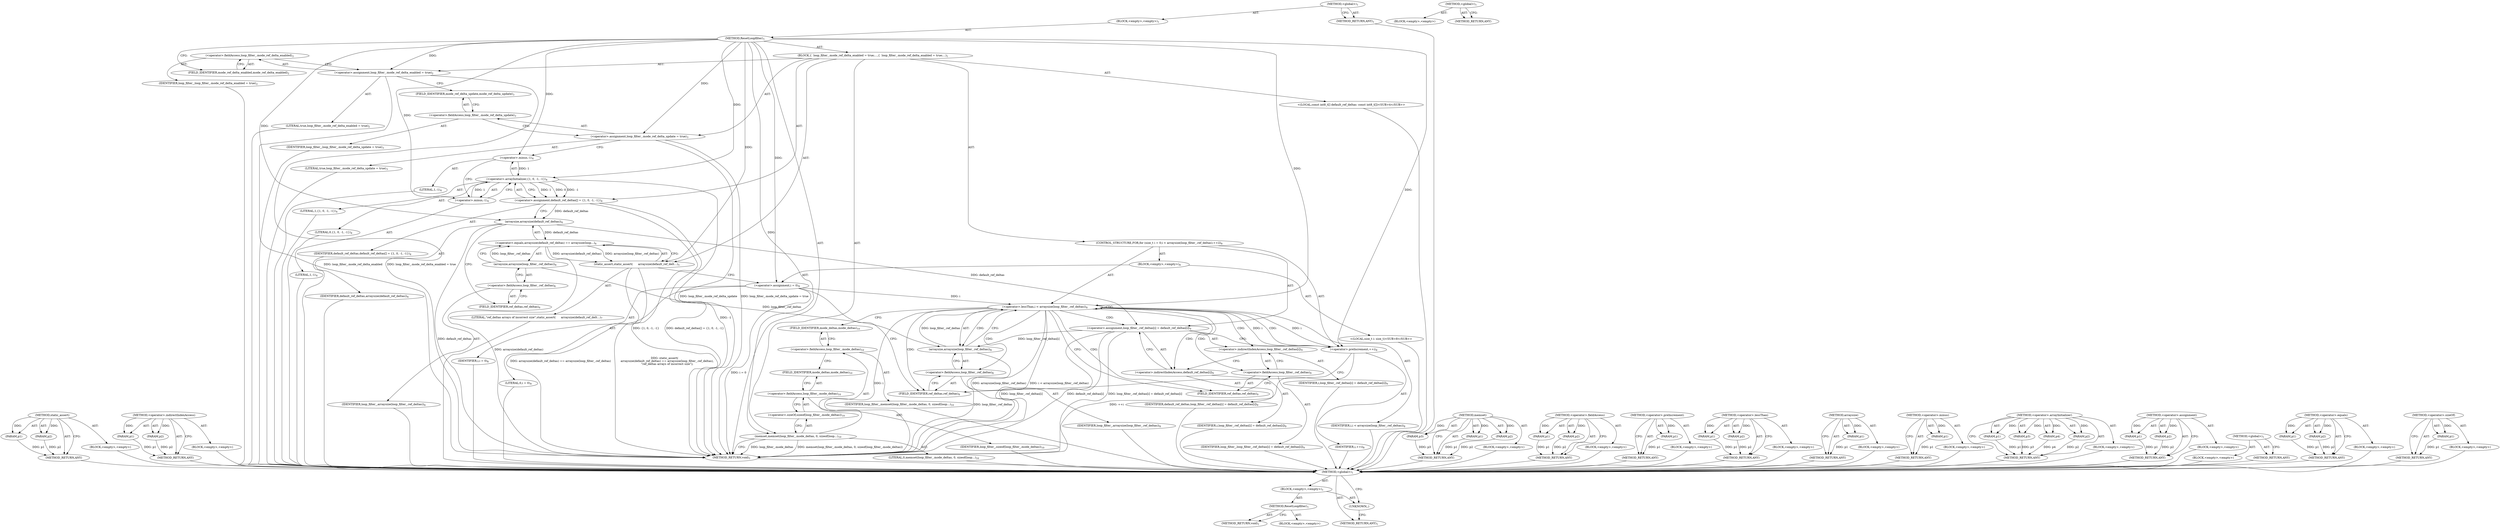 digraph "&lt;global&gt;" {
vulnerable_119 [label=<(METHOD,static_assert)>];
vulnerable_120 [label=<(PARAM,p1)>];
vulnerable_121 [label=<(PARAM,p2)>];
vulnerable_122 [label=<(BLOCK,&lt;empty&gt;,&lt;empty&gt;)>];
vulnerable_123 [label=<(METHOD_RETURN,ANY)>];
vulnerable_142 [label=<(METHOD,&lt;operator&gt;.indirectIndexAccess)>];
vulnerable_143 [label=<(PARAM,p1)>];
vulnerable_144 [label=<(PARAM,p2)>];
vulnerable_145 [label=<(BLOCK,&lt;empty&gt;,&lt;empty&gt;)>];
vulnerable_146 [label=<(METHOD_RETURN,ANY)>];
vulnerable_6 [label=<(METHOD,&lt;global&gt;)<SUB>1</SUB>>];
vulnerable_7 [label=<(BLOCK,&lt;empty&gt;,&lt;empty&gt;)<SUB>1</SUB>>];
vulnerable_8 [label=<(METHOD,ResetLoopfilter)<SUB>1</SUB>>];
vulnerable_9 [label=<(BLOCK,{
  loop_filter_.mode_ref_delta_enabled = true;...,{
  loop_filter_.mode_ref_delta_enabled = true;...)<SUB>1</SUB>>];
vulnerable_10 [label=<(&lt;operator&gt;.assignment,loop_filter_.mode_ref_delta_enabled = true)<SUB>2</SUB>>];
vulnerable_11 [label=<(&lt;operator&gt;.fieldAccess,loop_filter_.mode_ref_delta_enabled)<SUB>2</SUB>>];
vulnerable_12 [label=<(IDENTIFIER,loop_filter_,loop_filter_.mode_ref_delta_enabled = true)<SUB>2</SUB>>];
vulnerable_13 [label=<(FIELD_IDENTIFIER,mode_ref_delta_enabled,mode_ref_delta_enabled)<SUB>2</SUB>>];
vulnerable_14 [label=<(LITERAL,true,loop_filter_.mode_ref_delta_enabled = true)<SUB>2</SUB>>];
vulnerable_15 [label=<(&lt;operator&gt;.assignment,loop_filter_.mode_ref_delta_update = true)<SUB>3</SUB>>];
vulnerable_16 [label=<(&lt;operator&gt;.fieldAccess,loop_filter_.mode_ref_delta_update)<SUB>3</SUB>>];
vulnerable_17 [label=<(IDENTIFIER,loop_filter_,loop_filter_.mode_ref_delta_update = true)<SUB>3</SUB>>];
vulnerable_18 [label=<(FIELD_IDENTIFIER,mode_ref_delta_update,mode_ref_delta_update)<SUB>3</SUB>>];
vulnerable_19 [label=<(LITERAL,true,loop_filter_.mode_ref_delta_update = true)<SUB>3</SUB>>];
vulnerable_20 [label="<(LOCAL,const int8_t[] default_ref_deltas: const int8_t[])<SUB>4</SUB>>"];
vulnerable_21 [label=<(&lt;operator&gt;.assignment,default_ref_deltas[] = {1, 0, -1, -1})<SUB>4</SUB>>];
vulnerable_22 [label=<(IDENTIFIER,default_ref_deltas,default_ref_deltas[] = {1, 0, -1, -1})<SUB>4</SUB>>];
vulnerable_23 [label=<(&lt;operator&gt;.arrayInitializer,{1, 0, -1, -1})<SUB>4</SUB>>];
vulnerable_24 [label=<(LITERAL,1,{1, 0, -1, -1})<SUB>4</SUB>>];
vulnerable_25 [label=<(LITERAL,0,{1, 0, -1, -1})<SUB>4</SUB>>];
vulnerable_26 [label=<(&lt;operator&gt;.minus,-1)<SUB>4</SUB>>];
vulnerable_27 [label=<(LITERAL,1,-1)<SUB>4</SUB>>];
vulnerable_28 [label=<(&lt;operator&gt;.minus,-1)<SUB>4</SUB>>];
vulnerable_29 [label=<(LITERAL,1,-1)<SUB>4</SUB>>];
vulnerable_30 [label=<(static_assert,static_assert(
      arraysize(default_ref_delt...)<SUB>5</SUB>>];
vulnerable_31 [label=<(&lt;operator&gt;.equals,arraysize(default_ref_deltas) == arraysize(loop...)<SUB>6</SUB>>];
vulnerable_32 [label=<(arraysize,arraysize(default_ref_deltas))<SUB>6</SUB>>];
vulnerable_33 [label=<(IDENTIFIER,default_ref_deltas,arraysize(default_ref_deltas))<SUB>6</SUB>>];
vulnerable_34 [label=<(arraysize,arraysize(loop_filter_.ref_deltas))<SUB>6</SUB>>];
vulnerable_35 [label=<(&lt;operator&gt;.fieldAccess,loop_filter_.ref_deltas)<SUB>6</SUB>>];
vulnerable_36 [label=<(IDENTIFIER,loop_filter_,arraysize(loop_filter_.ref_deltas))<SUB>6</SUB>>];
vulnerable_37 [label=<(FIELD_IDENTIFIER,ref_deltas,ref_deltas)<SUB>6</SUB>>];
vulnerable_38 [label=<(LITERAL,&quot;ref_deltas arrays of incorrect size&quot;,static_assert(
      arraysize(default_ref_delt...)<SUB>7</SUB>>];
vulnerable_39 [label=<(CONTROL_STRUCTURE,FOR,for (size_t i = 0;i &lt; arraysize(loop_filter_.ref_deltas);++i))<SUB>8</SUB>>];
vulnerable_40 [label=<(BLOCK,&lt;empty&gt;,&lt;empty&gt;)<SUB>8</SUB>>];
vulnerable_41 [label="<(LOCAL,size_t i: size_t)<SUB>8</SUB>>"];
vulnerable_42 [label=<(&lt;operator&gt;.assignment,i = 0)<SUB>8</SUB>>];
vulnerable_43 [label=<(IDENTIFIER,i,i = 0)<SUB>8</SUB>>];
vulnerable_44 [label=<(LITERAL,0,i = 0)<SUB>8</SUB>>];
vulnerable_45 [label=<(&lt;operator&gt;.lessThan,i &lt; arraysize(loop_filter_.ref_deltas))<SUB>8</SUB>>];
vulnerable_46 [label=<(IDENTIFIER,i,i &lt; arraysize(loop_filter_.ref_deltas))<SUB>8</SUB>>];
vulnerable_47 [label=<(arraysize,arraysize(loop_filter_.ref_deltas))<SUB>8</SUB>>];
vulnerable_48 [label=<(&lt;operator&gt;.fieldAccess,loop_filter_.ref_deltas)<SUB>8</SUB>>];
vulnerable_49 [label=<(IDENTIFIER,loop_filter_,arraysize(loop_filter_.ref_deltas))<SUB>8</SUB>>];
vulnerable_50 [label=<(FIELD_IDENTIFIER,ref_deltas,ref_deltas)<SUB>8</SUB>>];
vulnerable_51 [label=<(&lt;operator&gt;.preIncrement,++i)<SUB>8</SUB>>];
vulnerable_52 [label=<(IDENTIFIER,i,++i)<SUB>8</SUB>>];
vulnerable_53 [label=<(&lt;operator&gt;.assignment,loop_filter_.ref_deltas[i] = default_ref_deltas[i])<SUB>9</SUB>>];
vulnerable_54 [label=<(&lt;operator&gt;.indirectIndexAccess,loop_filter_.ref_deltas[i])<SUB>9</SUB>>];
vulnerable_55 [label=<(&lt;operator&gt;.fieldAccess,loop_filter_.ref_deltas)<SUB>9</SUB>>];
vulnerable_56 [label=<(IDENTIFIER,loop_filter_,loop_filter_.ref_deltas[i] = default_ref_deltas[i])<SUB>9</SUB>>];
vulnerable_57 [label=<(FIELD_IDENTIFIER,ref_deltas,ref_deltas)<SUB>9</SUB>>];
vulnerable_58 [label=<(IDENTIFIER,i,loop_filter_.ref_deltas[i] = default_ref_deltas[i])<SUB>9</SUB>>];
vulnerable_59 [label=<(&lt;operator&gt;.indirectIndexAccess,default_ref_deltas[i])<SUB>9</SUB>>];
vulnerable_60 [label=<(IDENTIFIER,default_ref_deltas,loop_filter_.ref_deltas[i] = default_ref_deltas[i])<SUB>9</SUB>>];
vulnerable_61 [label=<(IDENTIFIER,i,loop_filter_.ref_deltas[i] = default_ref_deltas[i])<SUB>9</SUB>>];
vulnerable_62 [label=<(memset,memset(loop_filter_.mode_deltas, 0, sizeof(loop...)<SUB>10</SUB>>];
vulnerable_63 [label=<(&lt;operator&gt;.fieldAccess,loop_filter_.mode_deltas)<SUB>10</SUB>>];
vulnerable_64 [label=<(IDENTIFIER,loop_filter_,memset(loop_filter_.mode_deltas, 0, sizeof(loop...)<SUB>10</SUB>>];
vulnerable_65 [label=<(FIELD_IDENTIFIER,mode_deltas,mode_deltas)<SUB>10</SUB>>];
vulnerable_66 [label=<(LITERAL,0,memset(loop_filter_.mode_deltas, 0, sizeof(loop...)<SUB>10</SUB>>];
vulnerable_67 [label=<(&lt;operator&gt;.sizeOf,sizeof(loop_filter_.mode_deltas))<SUB>10</SUB>>];
vulnerable_68 [label=<(&lt;operator&gt;.fieldAccess,loop_filter_.mode_deltas)<SUB>10</SUB>>];
vulnerable_69 [label=<(IDENTIFIER,loop_filter_,sizeof(loop_filter_.mode_deltas))<SUB>10</SUB>>];
vulnerable_70 [label=<(FIELD_IDENTIFIER,mode_deltas,mode_deltas)<SUB>10</SUB>>];
vulnerable_71 [label=<(METHOD_RETURN,void)<SUB>1</SUB>>];
vulnerable_73 [label=<(METHOD_RETURN,ANY)<SUB>1</SUB>>];
vulnerable_147 [label=<(METHOD,memset)>];
vulnerable_148 [label=<(PARAM,p1)>];
vulnerable_149 [label=<(PARAM,p2)>];
vulnerable_150 [label=<(PARAM,p3)>];
vulnerable_151 [label=<(BLOCK,&lt;empty&gt;,&lt;empty&gt;)>];
vulnerable_152 [label=<(METHOD_RETURN,ANY)>];
vulnerable_103 [label=<(METHOD,&lt;operator&gt;.fieldAccess)>];
vulnerable_104 [label=<(PARAM,p1)>];
vulnerable_105 [label=<(PARAM,p2)>];
vulnerable_106 [label=<(BLOCK,&lt;empty&gt;,&lt;empty&gt;)>];
vulnerable_107 [label=<(METHOD_RETURN,ANY)>];
vulnerable_138 [label=<(METHOD,&lt;operator&gt;.preIncrement)>];
vulnerable_139 [label=<(PARAM,p1)>];
vulnerable_140 [label=<(BLOCK,&lt;empty&gt;,&lt;empty&gt;)>];
vulnerable_141 [label=<(METHOD_RETURN,ANY)>];
vulnerable_133 [label=<(METHOD,&lt;operator&gt;.lessThan)>];
vulnerable_134 [label=<(PARAM,p1)>];
vulnerable_135 [label=<(PARAM,p2)>];
vulnerable_136 [label=<(BLOCK,&lt;empty&gt;,&lt;empty&gt;)>];
vulnerable_137 [label=<(METHOD_RETURN,ANY)>];
vulnerable_129 [label=<(METHOD,arraysize)>];
vulnerable_130 [label=<(PARAM,p1)>];
vulnerable_131 [label=<(BLOCK,&lt;empty&gt;,&lt;empty&gt;)>];
vulnerable_132 [label=<(METHOD_RETURN,ANY)>];
vulnerable_115 [label=<(METHOD,&lt;operator&gt;.minus)>];
vulnerable_116 [label=<(PARAM,p1)>];
vulnerable_117 [label=<(BLOCK,&lt;empty&gt;,&lt;empty&gt;)>];
vulnerable_118 [label=<(METHOD_RETURN,ANY)>];
vulnerable_108 [label=<(METHOD,&lt;operator&gt;.arrayInitializer)>];
vulnerable_109 [label=<(PARAM,p1)>];
vulnerable_110 [label=<(PARAM,p2)>];
vulnerable_111 [label=<(PARAM,p3)>];
vulnerable_112 [label=<(PARAM,p4)>];
vulnerable_113 [label=<(BLOCK,&lt;empty&gt;,&lt;empty&gt;)>];
vulnerable_114 [label=<(METHOD_RETURN,ANY)>];
vulnerable_98 [label=<(METHOD,&lt;operator&gt;.assignment)>];
vulnerable_99 [label=<(PARAM,p1)>];
vulnerable_100 [label=<(PARAM,p2)>];
vulnerable_101 [label=<(BLOCK,&lt;empty&gt;,&lt;empty&gt;)>];
vulnerable_102 [label=<(METHOD_RETURN,ANY)>];
vulnerable_92 [label=<(METHOD,&lt;global&gt;)<SUB>1</SUB>>];
vulnerable_93 [label=<(BLOCK,&lt;empty&gt;,&lt;empty&gt;)>];
vulnerable_94 [label=<(METHOD_RETURN,ANY)>];
vulnerable_124 [label=<(METHOD,&lt;operator&gt;.equals)>];
vulnerable_125 [label=<(PARAM,p1)>];
vulnerable_126 [label=<(PARAM,p2)>];
vulnerable_127 [label=<(BLOCK,&lt;empty&gt;,&lt;empty&gt;)>];
vulnerable_128 [label=<(METHOD_RETURN,ANY)>];
vulnerable_153 [label=<(METHOD,&lt;operator&gt;.sizeOf)>];
vulnerable_154 [label=<(PARAM,p1)>];
vulnerable_155 [label=<(BLOCK,&lt;empty&gt;,&lt;empty&gt;)>];
vulnerable_156 [label=<(METHOD_RETURN,ANY)>];
fixed_6 [label=<(METHOD,&lt;global&gt;)<SUB>1</SUB>>];
fixed_7 [label=<(BLOCK,&lt;empty&gt;,&lt;empty&gt;)<SUB>1</SUB>>];
fixed_8 [label=<(METHOD,ResetLoopfilter)<SUB>1</SUB>>];
fixed_9 [label=<(BLOCK,&lt;empty&gt;,&lt;empty&gt;)>];
fixed_10 [label=<(METHOD_RETURN,void)<SUB>1</SUB>>];
fixed_12 [label=<(UNKNOWN,,)>];
fixed_13 [label=<(METHOD_RETURN,ANY)<SUB>1</SUB>>];
fixed_20 [label=<(METHOD,&lt;global&gt;)<SUB>1</SUB>>];
fixed_21 [label=<(BLOCK,&lt;empty&gt;,&lt;empty&gt;)>];
fixed_22 [label=<(METHOD_RETURN,ANY)>];
vulnerable_119 -> vulnerable_120  [key=0, label="AST: "];
vulnerable_119 -> vulnerable_120  [key=1, label="DDG: "];
vulnerable_119 -> vulnerable_122  [key=0, label="AST: "];
vulnerable_119 -> vulnerable_121  [key=0, label="AST: "];
vulnerable_119 -> vulnerable_121  [key=1, label="DDG: "];
vulnerable_119 -> vulnerable_123  [key=0, label="AST: "];
vulnerable_119 -> vulnerable_123  [key=1, label="CFG: "];
vulnerable_120 -> vulnerable_123  [key=0, label="DDG: p1"];
vulnerable_121 -> vulnerable_123  [key=0, label="DDG: p2"];
vulnerable_122 -> fixed_6  [key=0];
vulnerable_123 -> fixed_6  [key=0];
vulnerable_142 -> vulnerable_143  [key=0, label="AST: "];
vulnerable_142 -> vulnerable_143  [key=1, label="DDG: "];
vulnerable_142 -> vulnerable_145  [key=0, label="AST: "];
vulnerable_142 -> vulnerable_144  [key=0, label="AST: "];
vulnerable_142 -> vulnerable_144  [key=1, label="DDG: "];
vulnerable_142 -> vulnerable_146  [key=0, label="AST: "];
vulnerable_142 -> vulnerable_146  [key=1, label="CFG: "];
vulnerable_143 -> vulnerable_146  [key=0, label="DDG: p1"];
vulnerable_144 -> vulnerable_146  [key=0, label="DDG: p2"];
vulnerable_145 -> fixed_6  [key=0];
vulnerable_146 -> fixed_6  [key=0];
vulnerable_6 -> vulnerable_7  [key=0, label="AST: "];
vulnerable_6 -> vulnerable_73  [key=0, label="AST: "];
vulnerable_6 -> vulnerable_73  [key=1, label="CFG: "];
vulnerable_7 -> vulnerable_8  [key=0, label="AST: "];
vulnerable_8 -> vulnerable_9  [key=0, label="AST: "];
vulnerable_8 -> vulnerable_71  [key=0, label="AST: "];
vulnerable_8 -> vulnerable_13  [key=0, label="CFG: "];
vulnerable_8 -> vulnerable_10  [key=0, label="DDG: "];
vulnerable_8 -> vulnerable_15  [key=0, label="DDG: "];
vulnerable_8 -> vulnerable_30  [key=0, label="DDG: "];
vulnerable_8 -> vulnerable_62  [key=0, label="DDG: "];
vulnerable_8 -> vulnerable_23  [key=0, label="DDG: "];
vulnerable_8 -> vulnerable_42  [key=0, label="DDG: "];
vulnerable_8 -> vulnerable_45  [key=0, label="DDG: "];
vulnerable_8 -> vulnerable_51  [key=0, label="DDG: "];
vulnerable_8 -> vulnerable_26  [key=0, label="DDG: "];
vulnerable_8 -> vulnerable_28  [key=0, label="DDG: "];
vulnerable_8 -> vulnerable_32  [key=0, label="DDG: "];
vulnerable_9 -> vulnerable_10  [key=0, label="AST: "];
vulnerable_9 -> vulnerable_15  [key=0, label="AST: "];
vulnerable_9 -> vulnerable_20  [key=0, label="AST: "];
vulnerable_9 -> vulnerable_21  [key=0, label="AST: "];
vulnerable_9 -> vulnerable_30  [key=0, label="AST: "];
vulnerable_9 -> vulnerable_39  [key=0, label="AST: "];
vulnerable_9 -> vulnerable_62  [key=0, label="AST: "];
vulnerable_10 -> vulnerable_11  [key=0, label="AST: "];
vulnerable_10 -> vulnerable_14  [key=0, label="AST: "];
vulnerable_10 -> vulnerable_18  [key=0, label="CFG: "];
vulnerable_10 -> vulnerable_71  [key=0, label="DDG: loop_filter_.mode_ref_delta_enabled"];
vulnerable_10 -> vulnerable_71  [key=1, label="DDG: loop_filter_.mode_ref_delta_enabled = true"];
vulnerable_11 -> vulnerable_12  [key=0, label="AST: "];
vulnerable_11 -> vulnerable_13  [key=0, label="AST: "];
vulnerable_11 -> vulnerable_10  [key=0, label="CFG: "];
vulnerable_12 -> fixed_6  [key=0];
vulnerable_13 -> vulnerable_11  [key=0, label="CFG: "];
vulnerable_14 -> fixed_6  [key=0];
vulnerable_15 -> vulnerable_16  [key=0, label="AST: "];
vulnerable_15 -> vulnerable_19  [key=0, label="AST: "];
vulnerable_15 -> vulnerable_26  [key=0, label="CFG: "];
vulnerable_15 -> vulnerable_71  [key=0, label="DDG: loop_filter_.mode_ref_delta_update"];
vulnerable_15 -> vulnerable_71  [key=1, label="DDG: loop_filter_.mode_ref_delta_update = true"];
vulnerable_16 -> vulnerable_17  [key=0, label="AST: "];
vulnerable_16 -> vulnerable_18  [key=0, label="AST: "];
vulnerable_16 -> vulnerable_15  [key=0, label="CFG: "];
vulnerable_17 -> fixed_6  [key=0];
vulnerable_18 -> vulnerable_16  [key=0, label="CFG: "];
vulnerable_19 -> fixed_6  [key=0];
vulnerable_20 -> fixed_6  [key=0];
vulnerable_21 -> vulnerable_22  [key=0, label="AST: "];
vulnerable_21 -> vulnerable_23  [key=0, label="AST: "];
vulnerable_21 -> vulnerable_32  [key=0, label="CFG: "];
vulnerable_21 -> vulnerable_32  [key=1, label="DDG: default_ref_deltas"];
vulnerable_21 -> vulnerable_71  [key=0, label="DDG: {1, 0, -1, -1}"];
vulnerable_21 -> vulnerable_71  [key=1, label="DDG: default_ref_deltas[] = {1, 0, -1, -1}"];
vulnerable_22 -> fixed_6  [key=0];
vulnerable_23 -> vulnerable_24  [key=0, label="AST: "];
vulnerable_23 -> vulnerable_25  [key=0, label="AST: "];
vulnerable_23 -> vulnerable_26  [key=0, label="AST: "];
vulnerable_23 -> vulnerable_28  [key=0, label="AST: "];
vulnerable_23 -> vulnerable_21  [key=0, label="CFG: "];
vulnerable_23 -> vulnerable_21  [key=1, label="DDG: 1"];
vulnerable_23 -> vulnerable_21  [key=2, label="DDG: 0"];
vulnerable_23 -> vulnerable_21  [key=3, label="DDG: -1"];
vulnerable_23 -> vulnerable_71  [key=0, label="DDG: -1"];
vulnerable_24 -> fixed_6  [key=0];
vulnerable_25 -> fixed_6  [key=0];
vulnerable_26 -> vulnerable_27  [key=0, label="AST: "];
vulnerable_26 -> vulnerable_28  [key=0, label="CFG: "];
vulnerable_26 -> vulnerable_23  [key=0, label="DDG: 1"];
vulnerable_27 -> fixed_6  [key=0];
vulnerable_28 -> vulnerable_29  [key=0, label="AST: "];
vulnerable_28 -> vulnerable_23  [key=0, label="CFG: "];
vulnerable_28 -> vulnerable_23  [key=1, label="DDG: 1"];
vulnerable_29 -> fixed_6  [key=0];
vulnerable_30 -> vulnerable_31  [key=0, label="AST: "];
vulnerable_30 -> vulnerable_38  [key=0, label="AST: "];
vulnerable_30 -> vulnerable_42  [key=0, label="CFG: "];
vulnerable_30 -> vulnerable_71  [key=0, label="DDG: arraysize(default_ref_deltas) == arraysize(loop_filter_.ref_deltas)"];
vulnerable_30 -> vulnerable_71  [key=1, label="DDG: static_assert(
      arraysize(default_ref_deltas) == arraysize(loop_filter_.ref_deltas),
      &quot;ref_deltas arrays of incorrect size&quot;);"];
vulnerable_31 -> vulnerable_32  [key=0, label="AST: "];
vulnerable_31 -> vulnerable_34  [key=0, label="AST: "];
vulnerable_31 -> vulnerable_30  [key=0, label="CFG: "];
vulnerable_31 -> vulnerable_30  [key=1, label="DDG: arraysize(default_ref_deltas)"];
vulnerable_31 -> vulnerable_30  [key=2, label="DDG: arraysize(loop_filter_.ref_deltas)"];
vulnerable_31 -> vulnerable_71  [key=0, label="DDG: arraysize(default_ref_deltas)"];
vulnerable_32 -> vulnerable_33  [key=0, label="AST: "];
vulnerable_32 -> vulnerable_37  [key=0, label="CFG: "];
vulnerable_32 -> vulnerable_71  [key=0, label="DDG: default_ref_deltas"];
vulnerable_32 -> vulnerable_53  [key=0, label="DDG: default_ref_deltas"];
vulnerable_32 -> vulnerable_31  [key=0, label="DDG: default_ref_deltas"];
vulnerable_33 -> fixed_6  [key=0];
vulnerable_34 -> vulnerable_35  [key=0, label="AST: "];
vulnerable_34 -> vulnerable_31  [key=0, label="CFG: "];
vulnerable_34 -> vulnerable_31  [key=1, label="DDG: loop_filter_.ref_deltas"];
vulnerable_34 -> vulnerable_47  [key=0, label="DDG: loop_filter_.ref_deltas"];
vulnerable_35 -> vulnerable_36  [key=0, label="AST: "];
vulnerable_35 -> vulnerable_37  [key=0, label="AST: "];
vulnerable_35 -> vulnerable_34  [key=0, label="CFG: "];
vulnerable_36 -> fixed_6  [key=0];
vulnerable_37 -> vulnerable_35  [key=0, label="CFG: "];
vulnerable_38 -> fixed_6  [key=0];
vulnerable_39 -> vulnerable_40  [key=0, label="AST: "];
vulnerable_39 -> vulnerable_45  [key=0, label="AST: "];
vulnerable_39 -> vulnerable_51  [key=0, label="AST: "];
vulnerable_39 -> vulnerable_53  [key=0, label="AST: "];
vulnerable_40 -> vulnerable_41  [key=0, label="AST: "];
vulnerable_40 -> vulnerable_42  [key=0, label="AST: "];
vulnerable_41 -> fixed_6  [key=0];
vulnerable_42 -> vulnerable_43  [key=0, label="AST: "];
vulnerable_42 -> vulnerable_44  [key=0, label="AST: "];
vulnerable_42 -> vulnerable_50  [key=0, label="CFG: "];
vulnerable_42 -> vulnerable_71  [key=0, label="DDG: i = 0"];
vulnerable_42 -> vulnerable_45  [key=0, label="DDG: i"];
vulnerable_43 -> fixed_6  [key=0];
vulnerable_44 -> fixed_6  [key=0];
vulnerable_45 -> vulnerable_46  [key=0, label="AST: "];
vulnerable_45 -> vulnerable_47  [key=0, label="AST: "];
vulnerable_45 -> vulnerable_47  [key=1, label="CDG: "];
vulnerable_45 -> vulnerable_57  [key=0, label="CFG: "];
vulnerable_45 -> vulnerable_57  [key=1, label="CDG: "];
vulnerable_45 -> vulnerable_65  [key=0, label="CFG: "];
vulnerable_45 -> vulnerable_71  [key=0, label="DDG: i"];
vulnerable_45 -> vulnerable_71  [key=1, label="DDG: arraysize(loop_filter_.ref_deltas)"];
vulnerable_45 -> vulnerable_71  [key=2, label="DDG: i &lt; arraysize(loop_filter_.ref_deltas)"];
vulnerable_45 -> vulnerable_51  [key=0, label="DDG: i"];
vulnerable_45 -> vulnerable_51  [key=1, label="CDG: "];
vulnerable_45 -> vulnerable_48  [key=0, label="CDG: "];
vulnerable_45 -> vulnerable_50  [key=0, label="CDG: "];
vulnerable_45 -> vulnerable_59  [key=0, label="CDG: "];
vulnerable_45 -> vulnerable_55  [key=0, label="CDG: "];
vulnerable_45 -> vulnerable_53  [key=0, label="CDG: "];
vulnerable_45 -> vulnerable_54  [key=0, label="CDG: "];
vulnerable_45 -> vulnerable_45  [key=0, label="CDG: "];
vulnerable_46 -> fixed_6  [key=0];
vulnerable_47 -> vulnerable_48  [key=0, label="AST: "];
vulnerable_47 -> vulnerable_45  [key=0, label="CFG: "];
vulnerable_47 -> vulnerable_45  [key=1, label="DDG: loop_filter_.ref_deltas"];
vulnerable_47 -> vulnerable_71  [key=0, label="DDG: loop_filter_.ref_deltas"];
vulnerable_48 -> vulnerable_49  [key=0, label="AST: "];
vulnerable_48 -> vulnerable_50  [key=0, label="AST: "];
vulnerable_48 -> vulnerable_47  [key=0, label="CFG: "];
vulnerable_49 -> fixed_6  [key=0];
vulnerable_50 -> vulnerable_48  [key=0, label="CFG: "];
vulnerable_51 -> vulnerable_52  [key=0, label="AST: "];
vulnerable_51 -> vulnerable_50  [key=0, label="CFG: "];
vulnerable_51 -> vulnerable_71  [key=0, label="DDG: ++i"];
vulnerable_51 -> vulnerable_45  [key=0, label="DDG: i"];
vulnerable_52 -> fixed_6  [key=0];
vulnerable_53 -> vulnerable_54  [key=0, label="AST: "];
vulnerable_53 -> vulnerable_59  [key=0, label="AST: "];
vulnerable_53 -> vulnerable_51  [key=0, label="CFG: "];
vulnerable_53 -> vulnerable_71  [key=0, label="DDG: loop_filter_.ref_deltas[i]"];
vulnerable_53 -> vulnerable_71  [key=1, label="DDG: default_ref_deltas[i]"];
vulnerable_53 -> vulnerable_71  [key=2, label="DDG: loop_filter_.ref_deltas[i] = default_ref_deltas[i]"];
vulnerable_53 -> vulnerable_47  [key=0, label="DDG: loop_filter_.ref_deltas[i]"];
vulnerable_54 -> vulnerable_55  [key=0, label="AST: "];
vulnerable_54 -> vulnerable_58  [key=0, label="AST: "];
vulnerable_54 -> vulnerable_59  [key=0, label="CFG: "];
vulnerable_55 -> vulnerable_56  [key=0, label="AST: "];
vulnerable_55 -> vulnerable_57  [key=0, label="AST: "];
vulnerable_55 -> vulnerable_54  [key=0, label="CFG: "];
vulnerable_56 -> fixed_6  [key=0];
vulnerable_57 -> vulnerable_55  [key=0, label="CFG: "];
vulnerable_58 -> fixed_6  [key=0];
vulnerable_59 -> vulnerable_60  [key=0, label="AST: "];
vulnerable_59 -> vulnerable_61  [key=0, label="AST: "];
vulnerable_59 -> vulnerable_53  [key=0, label="CFG: "];
vulnerable_60 -> fixed_6  [key=0];
vulnerable_61 -> fixed_6  [key=0];
vulnerable_62 -> vulnerable_63  [key=0, label="AST: "];
vulnerable_62 -> vulnerable_66  [key=0, label="AST: "];
vulnerable_62 -> vulnerable_67  [key=0, label="AST: "];
vulnerable_62 -> vulnerable_71  [key=0, label="CFG: "];
vulnerable_62 -> vulnerable_71  [key=1, label="DDG: loop_filter_.mode_deltas"];
vulnerable_62 -> vulnerable_71  [key=2, label="DDG: memset(loop_filter_.mode_deltas, 0, sizeof(loop_filter_.mode_deltas))"];
vulnerable_63 -> vulnerable_64  [key=0, label="AST: "];
vulnerable_63 -> vulnerable_65  [key=0, label="AST: "];
vulnerable_63 -> vulnerable_70  [key=0, label="CFG: "];
vulnerable_64 -> fixed_6  [key=0];
vulnerable_65 -> vulnerable_63  [key=0, label="CFG: "];
vulnerable_66 -> fixed_6  [key=0];
vulnerable_67 -> vulnerable_68  [key=0, label="AST: "];
vulnerable_67 -> vulnerable_62  [key=0, label="CFG: "];
vulnerable_68 -> vulnerable_69  [key=0, label="AST: "];
vulnerable_68 -> vulnerable_70  [key=0, label="AST: "];
vulnerable_68 -> vulnerable_67  [key=0, label="CFG: "];
vulnerable_69 -> fixed_6  [key=0];
vulnerable_70 -> vulnerable_68  [key=0, label="CFG: "];
vulnerable_71 -> fixed_6  [key=0];
vulnerable_73 -> fixed_6  [key=0];
vulnerable_147 -> vulnerable_148  [key=0, label="AST: "];
vulnerable_147 -> vulnerable_148  [key=1, label="DDG: "];
vulnerable_147 -> vulnerable_151  [key=0, label="AST: "];
vulnerable_147 -> vulnerable_149  [key=0, label="AST: "];
vulnerable_147 -> vulnerable_149  [key=1, label="DDG: "];
vulnerable_147 -> vulnerable_152  [key=0, label="AST: "];
vulnerable_147 -> vulnerable_152  [key=1, label="CFG: "];
vulnerable_147 -> vulnerable_150  [key=0, label="AST: "];
vulnerable_147 -> vulnerable_150  [key=1, label="DDG: "];
vulnerable_148 -> vulnerable_152  [key=0, label="DDG: p1"];
vulnerable_149 -> vulnerable_152  [key=0, label="DDG: p2"];
vulnerable_150 -> vulnerable_152  [key=0, label="DDG: p3"];
vulnerable_151 -> fixed_6  [key=0];
vulnerable_152 -> fixed_6  [key=0];
vulnerable_103 -> vulnerable_104  [key=0, label="AST: "];
vulnerable_103 -> vulnerable_104  [key=1, label="DDG: "];
vulnerable_103 -> vulnerable_106  [key=0, label="AST: "];
vulnerable_103 -> vulnerable_105  [key=0, label="AST: "];
vulnerable_103 -> vulnerable_105  [key=1, label="DDG: "];
vulnerable_103 -> vulnerable_107  [key=0, label="AST: "];
vulnerable_103 -> vulnerable_107  [key=1, label="CFG: "];
vulnerable_104 -> vulnerable_107  [key=0, label="DDG: p1"];
vulnerable_105 -> vulnerable_107  [key=0, label="DDG: p2"];
vulnerable_106 -> fixed_6  [key=0];
vulnerable_107 -> fixed_6  [key=0];
vulnerable_138 -> vulnerable_139  [key=0, label="AST: "];
vulnerable_138 -> vulnerable_139  [key=1, label="DDG: "];
vulnerable_138 -> vulnerable_140  [key=0, label="AST: "];
vulnerable_138 -> vulnerable_141  [key=0, label="AST: "];
vulnerable_138 -> vulnerable_141  [key=1, label="CFG: "];
vulnerable_139 -> vulnerable_141  [key=0, label="DDG: p1"];
vulnerable_140 -> fixed_6  [key=0];
vulnerable_141 -> fixed_6  [key=0];
vulnerable_133 -> vulnerable_134  [key=0, label="AST: "];
vulnerable_133 -> vulnerable_134  [key=1, label="DDG: "];
vulnerable_133 -> vulnerable_136  [key=0, label="AST: "];
vulnerable_133 -> vulnerable_135  [key=0, label="AST: "];
vulnerable_133 -> vulnerable_135  [key=1, label="DDG: "];
vulnerable_133 -> vulnerable_137  [key=0, label="AST: "];
vulnerable_133 -> vulnerable_137  [key=1, label="CFG: "];
vulnerable_134 -> vulnerable_137  [key=0, label="DDG: p1"];
vulnerable_135 -> vulnerable_137  [key=0, label="DDG: p2"];
vulnerable_136 -> fixed_6  [key=0];
vulnerable_137 -> fixed_6  [key=0];
vulnerable_129 -> vulnerable_130  [key=0, label="AST: "];
vulnerable_129 -> vulnerable_130  [key=1, label="DDG: "];
vulnerable_129 -> vulnerable_131  [key=0, label="AST: "];
vulnerable_129 -> vulnerable_132  [key=0, label="AST: "];
vulnerable_129 -> vulnerable_132  [key=1, label="CFG: "];
vulnerable_130 -> vulnerable_132  [key=0, label="DDG: p1"];
vulnerable_131 -> fixed_6  [key=0];
vulnerable_132 -> fixed_6  [key=0];
vulnerable_115 -> vulnerable_116  [key=0, label="AST: "];
vulnerable_115 -> vulnerable_116  [key=1, label="DDG: "];
vulnerable_115 -> vulnerable_117  [key=0, label="AST: "];
vulnerable_115 -> vulnerable_118  [key=0, label="AST: "];
vulnerable_115 -> vulnerable_118  [key=1, label="CFG: "];
vulnerable_116 -> vulnerable_118  [key=0, label="DDG: p1"];
vulnerable_117 -> fixed_6  [key=0];
vulnerable_118 -> fixed_6  [key=0];
vulnerable_108 -> vulnerable_109  [key=0, label="AST: "];
vulnerable_108 -> vulnerable_109  [key=1, label="DDG: "];
vulnerable_108 -> vulnerable_113  [key=0, label="AST: "];
vulnerable_108 -> vulnerable_110  [key=0, label="AST: "];
vulnerable_108 -> vulnerable_110  [key=1, label="DDG: "];
vulnerable_108 -> vulnerable_114  [key=0, label="AST: "];
vulnerable_108 -> vulnerable_114  [key=1, label="CFG: "];
vulnerable_108 -> vulnerable_111  [key=0, label="AST: "];
vulnerable_108 -> vulnerable_111  [key=1, label="DDG: "];
vulnerable_108 -> vulnerable_112  [key=0, label="AST: "];
vulnerable_108 -> vulnerable_112  [key=1, label="DDG: "];
vulnerable_109 -> vulnerable_114  [key=0, label="DDG: p1"];
vulnerable_110 -> vulnerable_114  [key=0, label="DDG: p2"];
vulnerable_111 -> vulnerable_114  [key=0, label="DDG: p3"];
vulnerable_112 -> vulnerable_114  [key=0, label="DDG: p4"];
vulnerable_113 -> fixed_6  [key=0];
vulnerable_114 -> fixed_6  [key=0];
vulnerable_98 -> vulnerable_99  [key=0, label="AST: "];
vulnerable_98 -> vulnerable_99  [key=1, label="DDG: "];
vulnerable_98 -> vulnerable_101  [key=0, label="AST: "];
vulnerable_98 -> vulnerable_100  [key=0, label="AST: "];
vulnerable_98 -> vulnerable_100  [key=1, label="DDG: "];
vulnerable_98 -> vulnerable_102  [key=0, label="AST: "];
vulnerable_98 -> vulnerable_102  [key=1, label="CFG: "];
vulnerable_99 -> vulnerable_102  [key=0, label="DDG: p1"];
vulnerable_100 -> vulnerable_102  [key=0, label="DDG: p2"];
vulnerable_101 -> fixed_6  [key=0];
vulnerable_102 -> fixed_6  [key=0];
vulnerable_92 -> vulnerable_93  [key=0, label="AST: "];
vulnerable_92 -> vulnerable_94  [key=0, label="AST: "];
vulnerable_92 -> vulnerable_94  [key=1, label="CFG: "];
vulnerable_93 -> fixed_6  [key=0];
vulnerable_94 -> fixed_6  [key=0];
vulnerable_124 -> vulnerable_125  [key=0, label="AST: "];
vulnerable_124 -> vulnerable_125  [key=1, label="DDG: "];
vulnerable_124 -> vulnerable_127  [key=0, label="AST: "];
vulnerable_124 -> vulnerable_126  [key=0, label="AST: "];
vulnerable_124 -> vulnerable_126  [key=1, label="DDG: "];
vulnerable_124 -> vulnerable_128  [key=0, label="AST: "];
vulnerable_124 -> vulnerable_128  [key=1, label="CFG: "];
vulnerable_125 -> vulnerable_128  [key=0, label="DDG: p1"];
vulnerable_126 -> vulnerable_128  [key=0, label="DDG: p2"];
vulnerable_127 -> fixed_6  [key=0];
vulnerable_128 -> fixed_6  [key=0];
vulnerable_153 -> vulnerable_154  [key=0, label="AST: "];
vulnerable_153 -> vulnerable_154  [key=1, label="DDG: "];
vulnerable_153 -> vulnerable_155  [key=0, label="AST: "];
vulnerable_153 -> vulnerable_156  [key=0, label="AST: "];
vulnerable_153 -> vulnerable_156  [key=1, label="CFG: "];
vulnerable_154 -> vulnerable_156  [key=0, label="DDG: p1"];
vulnerable_155 -> fixed_6  [key=0];
vulnerable_156 -> fixed_6  [key=0];
fixed_6 -> fixed_7  [key=0, label="AST: "];
fixed_6 -> fixed_13  [key=0, label="AST: "];
fixed_6 -> fixed_12  [key=0, label="CFG: "];
fixed_7 -> fixed_8  [key=0, label="AST: "];
fixed_7 -> fixed_12  [key=0, label="AST: "];
fixed_8 -> fixed_9  [key=0, label="AST: "];
fixed_8 -> fixed_10  [key=0, label="AST: "];
fixed_8 -> fixed_10  [key=1, label="CFG: "];
fixed_12 -> fixed_13  [key=0, label="CFG: "];
fixed_20 -> fixed_21  [key=0, label="AST: "];
fixed_20 -> fixed_22  [key=0, label="AST: "];
fixed_20 -> fixed_22  [key=1, label="CFG: "];
}
